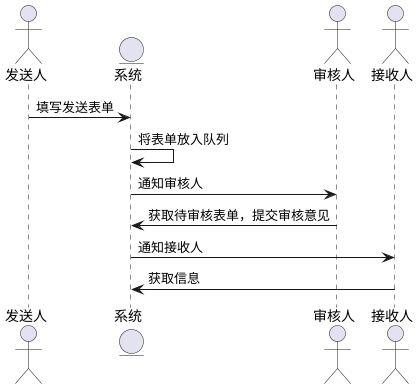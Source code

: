@startuml

actor   发送人 as  sender
entity  系统  as  sys
actor   审核人 as  auditor
actor   接收人 as  receiver

sender -> sys:填写发送表单
sys -> sys: 将表单放入队列
sys -> auditor: 通知审核人
auditor -> sys: 获取待审核表单，提交审核意见
sys -> receiver:  通知接收人
receiver -> sys: 获取信息

@enduml